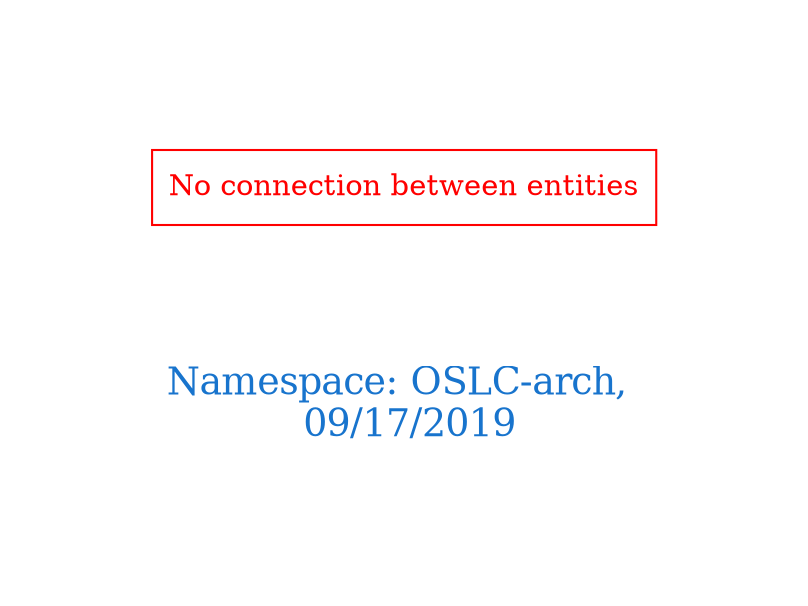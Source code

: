 digraph OGIT_ontology {
 graph [ rankdir= LR,pad=1 
fontsize = 18,
fontcolor= dodgerblue3,label = "\n\n\nNamespace: OSLC-arch, \n 09/17/2019"];
node[shape=polygon];
edge [  color="gray81"];

"No connection between entities" [fontcolor = "red",color="red", shape="polygon"]
}
